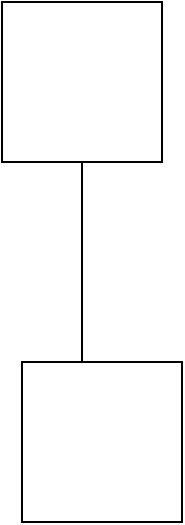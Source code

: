 <mxfile version="10.6.3" type="github"><diagram id="FM4lOJVLUr9Mbof_57LB" name="Page-1"><mxGraphModel dx="840" dy="484" grid="1" gridSize="10" guides="1" tooltips="1" connect="1" arrows="1" fold="1" page="1" pageScale="1" pageWidth="850" pageHeight="1100" math="0" shadow="0"><root><mxCell id="0"/><mxCell id="1" parent="0"/><mxCell id="XjsBkXllRVj7yNN_D3XX-3" style="edgeStyle=orthogonalEdgeStyle;rounded=0;orthogonalLoop=1;jettySize=auto;html=1;exitX=0.5;exitY=1;exitDx=0;exitDy=0;entryX=0.375;entryY=0.125;entryDx=0;entryDy=0;entryPerimeter=0;" edge="1" parent="1" source="XjsBkXllRVj7yNN_D3XX-1" target="XjsBkXllRVj7yNN_D3XX-2"><mxGeometry relative="1" as="geometry"/></mxCell><mxCell id="XjsBkXllRVj7yNN_D3XX-1" value="" style="whiteSpace=wrap;html=1;aspect=fixed;" vertex="1" parent="1"><mxGeometry x="670" y="20" width="80" height="80" as="geometry"/></mxCell><mxCell id="XjsBkXllRVj7yNN_D3XX-2" value="" style="whiteSpace=wrap;html=1;aspect=fixed;" vertex="1" parent="1"><mxGeometry x="680" y="200" width="80" height="80" as="geometry"/></mxCell></root></mxGraphModel></diagram></mxfile>